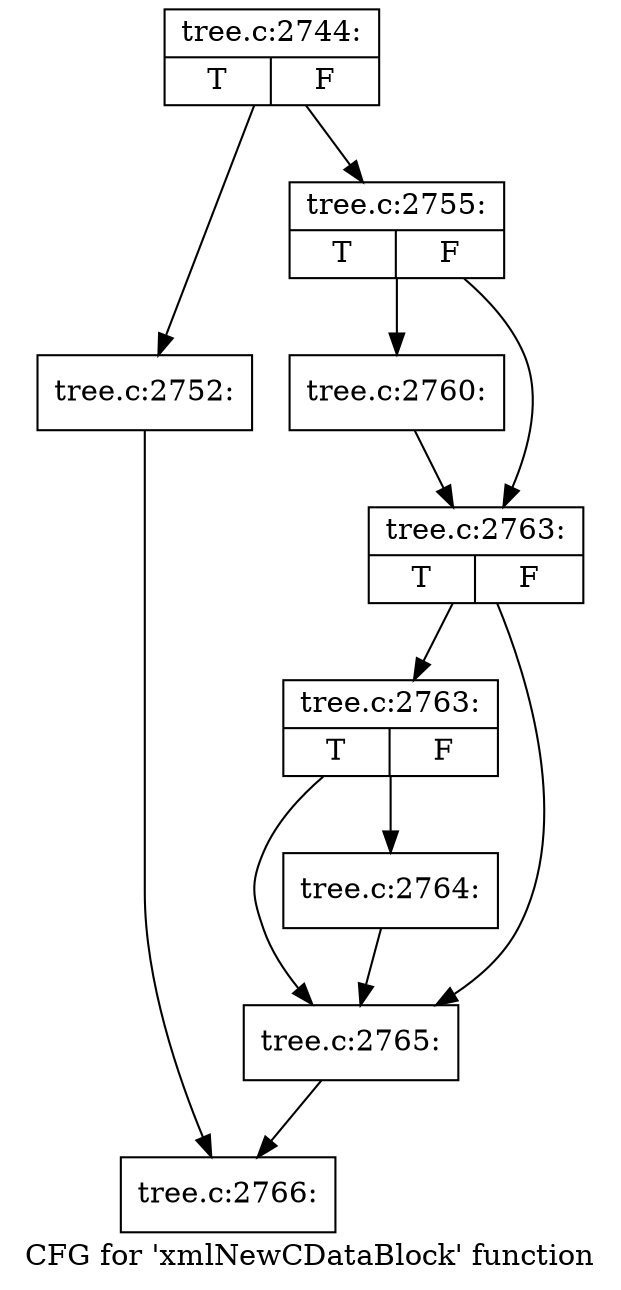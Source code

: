 digraph "CFG for 'xmlNewCDataBlock' function" {
	label="CFG for 'xmlNewCDataBlock' function";

	Node0x43c5bd0 [shape=record,label="{tree.c:2744:|{<s0>T|<s1>F}}"];
	Node0x43c5bd0 -> Node0x43c91b0;
	Node0x43c5bd0 -> Node0x43c9200;
	Node0x43c91b0 [shape=record,label="{tree.c:2752:}"];
	Node0x43c91b0 -> Node0x43c83d0;
	Node0x43c9200 [shape=record,label="{tree.c:2755:|{<s0>T|<s1>F}}"];
	Node0x43c9200 -> Node0x43ca0e0;
	Node0x43c9200 -> Node0x43ca130;
	Node0x43ca0e0 [shape=record,label="{tree.c:2760:}"];
	Node0x43ca0e0 -> Node0x43ca130;
	Node0x43ca130 [shape=record,label="{tree.c:2763:|{<s0>T|<s1>F}}"];
	Node0x43ca130 -> Node0x43caa20;
	Node0x43ca130 -> Node0x43ca9d0;
	Node0x43caa20 [shape=record,label="{tree.c:2763:|{<s0>T|<s1>F}}"];
	Node0x43caa20 -> Node0x43ca980;
	Node0x43caa20 -> Node0x43ca9d0;
	Node0x43ca980 [shape=record,label="{tree.c:2764:}"];
	Node0x43ca980 -> Node0x43ca9d0;
	Node0x43ca9d0 [shape=record,label="{tree.c:2765:}"];
	Node0x43ca9d0 -> Node0x43c83d0;
	Node0x43c83d0 [shape=record,label="{tree.c:2766:}"];
}
